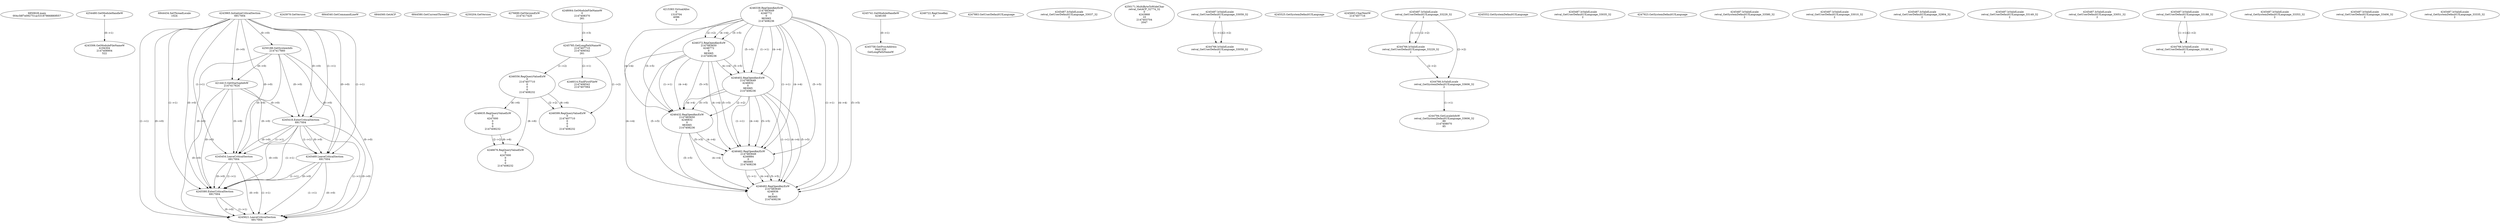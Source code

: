 // Global SCDG with merge call
digraph {
	0 [label="6850628.main
004c58f7e092751ac53187866880f057"]
	1 [label="4254480.GetModuleHandleW
0"]
	2 [label="6844434.SetThreadLocale
1024"]
	3 [label="4243965.InitializeCriticalSection
6917004"]
	4 [label="4243979.GetVersion
"]
	5 [label="4250188.GetSystemInfo
2147417660"]
	3 -> 5 [label="(0-->0)"]
	6 [label="6844540.GetCommandLineW
"]
	7 [label="4214413.GetStartupInfoW
2147417624"]
	3 -> 7 [label="(0-->0)"]
	5 -> 7 [label="(0-->0)"]
	8 [label="6844560.GetACP
"]
	9 [label="6844580.GetCurrentThreadId
"]
	10 [label="4250204.GetVersion
"]
	11 [label="4276690.GetVersionExW
2147417420"]
	12 [label="4243306.GetModuleFileNameW
4194304
2147408904
522"]
	1 -> 12 [label="(0-->1)"]
	13 [label="4248064.GetModuleFileNameW
0
2147408370
261"]
	14 [label="4215383.VirtualAlloc
0
1310704
4096
4"]
	15 [label="4246338.RegOpenKeyExW
2147483649
4246772
0
983065
2147408236"]
	16 [label="4246372.RegOpenKeyExW
2147483650
4246772
0
983065
2147408236"]
	15 -> 16 [label="(2-->2)"]
	15 -> 16 [label="(4-->4)"]
	15 -> 16 [label="(5-->5)"]
	17 [label="4246402.RegOpenKeyExW
2147483649
4246832
0
983065
2147408236"]
	15 -> 17 [label="(1-->1)"]
	15 -> 17 [label="(4-->4)"]
	16 -> 17 [label="(4-->4)"]
	15 -> 17 [label="(5-->5)"]
	16 -> 17 [label="(5-->5)"]
	18 [label="4246432.RegOpenKeyExW
2147483650
4246832
0
983065
2147408236"]
	16 -> 18 [label="(1-->1)"]
	17 -> 18 [label="(2-->2)"]
	15 -> 18 [label="(4-->4)"]
	16 -> 18 [label="(4-->4)"]
	17 -> 18 [label="(4-->4)"]
	15 -> 18 [label="(5-->5)"]
	16 -> 18 [label="(5-->5)"]
	17 -> 18 [label="(5-->5)"]
	19 [label="4245741.GetModuleHandleW
4246160"]
	20 [label="4245758.GetProcAddress
9441320
GetLongPathNameW"]
	19 -> 20 [label="(0-->1)"]
	21 [label="4245785.GetLongPathNameW
2147407710
2147406542
261"]
	13 -> 21 [label="(3-->3)"]
	22 [label="4246556.RegQueryValueExW
0
2147407710
0
0
0
2147408232"]
	21 -> 22 [label="(1-->2)"]
	23 [label="4246635.RegQueryValueExW
0
4247000
0
0
0
2147408232"]
	22 -> 23 [label="(6-->6)"]
	24 [label="4246722.RegCloseKey
0"]
	25 [label="4247883.GetUserDefaultUILanguage
"]
	26 [label="4245418.EnterCriticalSection
6917004"]
	3 -> 26 [label="(1-->1)"]
	3 -> 26 [label="(0-->0)"]
	5 -> 26 [label="(0-->0)"]
	7 -> 26 [label="(0-->0)"]
	27 [label="4245469.LeaveCriticalSection
6917004"]
	3 -> 27 [label="(1-->1)"]
	26 -> 27 [label="(1-->1)"]
	3 -> 27 [label="(0-->0)"]
	5 -> 27 [label="(0-->0)"]
	7 -> 27 [label="(0-->0)"]
	26 -> 27 [label="(0-->0)"]
	28 [label="4245487.IsValidLocale
retval_GetUserDefaultUILanguage_33037_32
2"]
	29 [label="4250171.MultiByteToWideChar
retval_GetACP_32774_32
0
4243868
10
2147403704
2047"]
	30 [label="4246676.RegQueryValueExW
0
4247000
0
0
0
2147408232"]
	23 -> 30 [label="(2-->2)"]
	22 -> 30 [label="(6-->6)"]
	23 -> 30 [label="(6-->6)"]
	31 [label="4245487.IsValidLocale
retval_GetUserDefaultUILanguage_33059_32
2"]
	32 [label="4244766.IsValidLocale
retval_GetUserDefaultUILanguage_33059_32
2"]
	31 -> 32 [label="(1-->1)"]
	31 -> 32 [label="(2-->2)"]
	33 [label="4245525.GetSystemDefaultUILanguage
"]
	34 [label="4245683.CharNextW
2147407716"]
	35 [label="4246014.FindFirstFileW
2147406542
2147407064"]
	21 -> 35 [label="(2-->1)"]
	36 [label="4245487.IsValidLocale
retval_GetUserDefaultUILanguage_33229_32
2"]
	37 [label="4244766.IsValidLocale
retval_GetUserDefaultUILanguage_33229_32
2"]
	36 -> 37 [label="(1-->1)"]
	36 -> 37 [label="(2-->2)"]
	38 [label="4245552.GetSystemDefaultUILanguage
"]
	39 [label="4244766.IsValidLocale
retval_GetSystemDefaultUILanguage_33606_32
2"]
	36 -> 39 [label="(2-->2)"]
	37 -> 39 [label="(2-->2)"]
	40 [label="4244794.GetLocaleInfoW
retval_GetSystemDefaultUILanguage_33606_32
89
2147408070
85"]
	39 -> 40 [label="(1-->1)"]
	41 [label="4245487.IsValidLocale
retval_GetUserDefaultUILanguage_33035_32
2"]
	42 [label="4246599.RegQueryValueExW
0
2147407710
0
0
0
2147408232"]
	21 -> 42 [label="(1-->2)"]
	22 -> 42 [label="(2-->2)"]
	22 -> 42 [label="(6-->6)"]
	43 [label="4245454.LeaveCriticalSection
6917004"]
	3 -> 43 [label="(1-->1)"]
	26 -> 43 [label="(1-->1)"]
	3 -> 43 [label="(0-->0)"]
	5 -> 43 [label="(0-->0)"]
	7 -> 43 [label="(0-->0)"]
	26 -> 43 [label="(0-->0)"]
	44 [label="4247923.GetSystemDefaultUILanguage
"]
	45 [label="4245487.IsValidLocale
retval_GetSystemDefaultUILanguage_33580_32
2"]
	46 [label="4245580.EnterCriticalSection
6917004"]
	3 -> 46 [label="(1-->1)"]
	26 -> 46 [label="(1-->1)"]
	27 -> 46 [label="(1-->1)"]
	43 -> 46 [label="(1-->1)"]
	3 -> 46 [label="(0-->0)"]
	5 -> 46 [label="(0-->0)"]
	7 -> 46 [label="(0-->0)"]
	26 -> 46 [label="(0-->0)"]
	27 -> 46 [label="(0-->0)"]
	43 -> 46 [label="(0-->0)"]
	47 [label="4245621.LeaveCriticalSection
6917004"]
	3 -> 47 [label="(1-->1)"]
	26 -> 47 [label="(1-->1)"]
	27 -> 47 [label="(1-->1)"]
	43 -> 47 [label="(1-->1)"]
	46 -> 47 [label="(1-->1)"]
	3 -> 47 [label="(0-->0)"]
	5 -> 47 [label="(0-->0)"]
	7 -> 47 [label="(0-->0)"]
	26 -> 47 [label="(0-->0)"]
	27 -> 47 [label="(0-->0)"]
	43 -> 47 [label="(0-->0)"]
	46 -> 47 [label="(0-->0)"]
	48 [label="4245487.IsValidLocale
retval_GetUserDefaultUILanguage_33010_32
2"]
	49 [label="4246462.RegOpenKeyExW
2147483649
4246884
0
983065
2147408236"]
	15 -> 49 [label="(1-->1)"]
	17 -> 49 [label="(1-->1)"]
	15 -> 49 [label="(4-->4)"]
	16 -> 49 [label="(4-->4)"]
	17 -> 49 [label="(4-->4)"]
	18 -> 49 [label="(4-->4)"]
	15 -> 49 [label="(5-->5)"]
	16 -> 49 [label="(5-->5)"]
	17 -> 49 [label="(5-->5)"]
	18 -> 49 [label="(5-->5)"]
	50 [label="4246492.RegOpenKeyExW
2147483649
4246936
0
983065
2147408236"]
	15 -> 50 [label="(1-->1)"]
	17 -> 50 [label="(1-->1)"]
	49 -> 50 [label="(1-->1)"]
	15 -> 50 [label="(4-->4)"]
	16 -> 50 [label="(4-->4)"]
	17 -> 50 [label="(4-->4)"]
	18 -> 50 [label="(4-->4)"]
	49 -> 50 [label="(4-->4)"]
	15 -> 50 [label="(5-->5)"]
	16 -> 50 [label="(5-->5)"]
	17 -> 50 [label="(5-->5)"]
	18 -> 50 [label="(5-->5)"]
	49 -> 50 [label="(5-->5)"]
	51 [label="4245487.IsValidLocale
retval_GetUserDefaultUILanguage_32904_32
2"]
	52 [label="4245487.IsValidLocale
retval_GetUserDefaultUILanguage_33149_32
2"]
	53 [label="4245487.IsValidLocale
retval_GetUserDefaultUILanguage_33051_32
2"]
	54 [label="4245487.IsValidLocale
retval_GetUserDefaultUILanguage_33188_32
2"]
	55 [label="4244766.IsValidLocale
retval_GetUserDefaultUILanguage_33188_32
2"]
	54 -> 55 [label="(1-->1)"]
	54 -> 55 [label="(2-->2)"]
	56 [label="4245487.IsValidLocale
retval_GetSystemDefaultUILanguage_33353_32
2"]
	57 [label="4245487.IsValidLocale
retval_GetUserDefaultUILanguage_33406_32
2"]
	58 [label="4245487.IsValidLocale
retval_GetSystemDefaultUILanguage_33335_32
2"]
}
